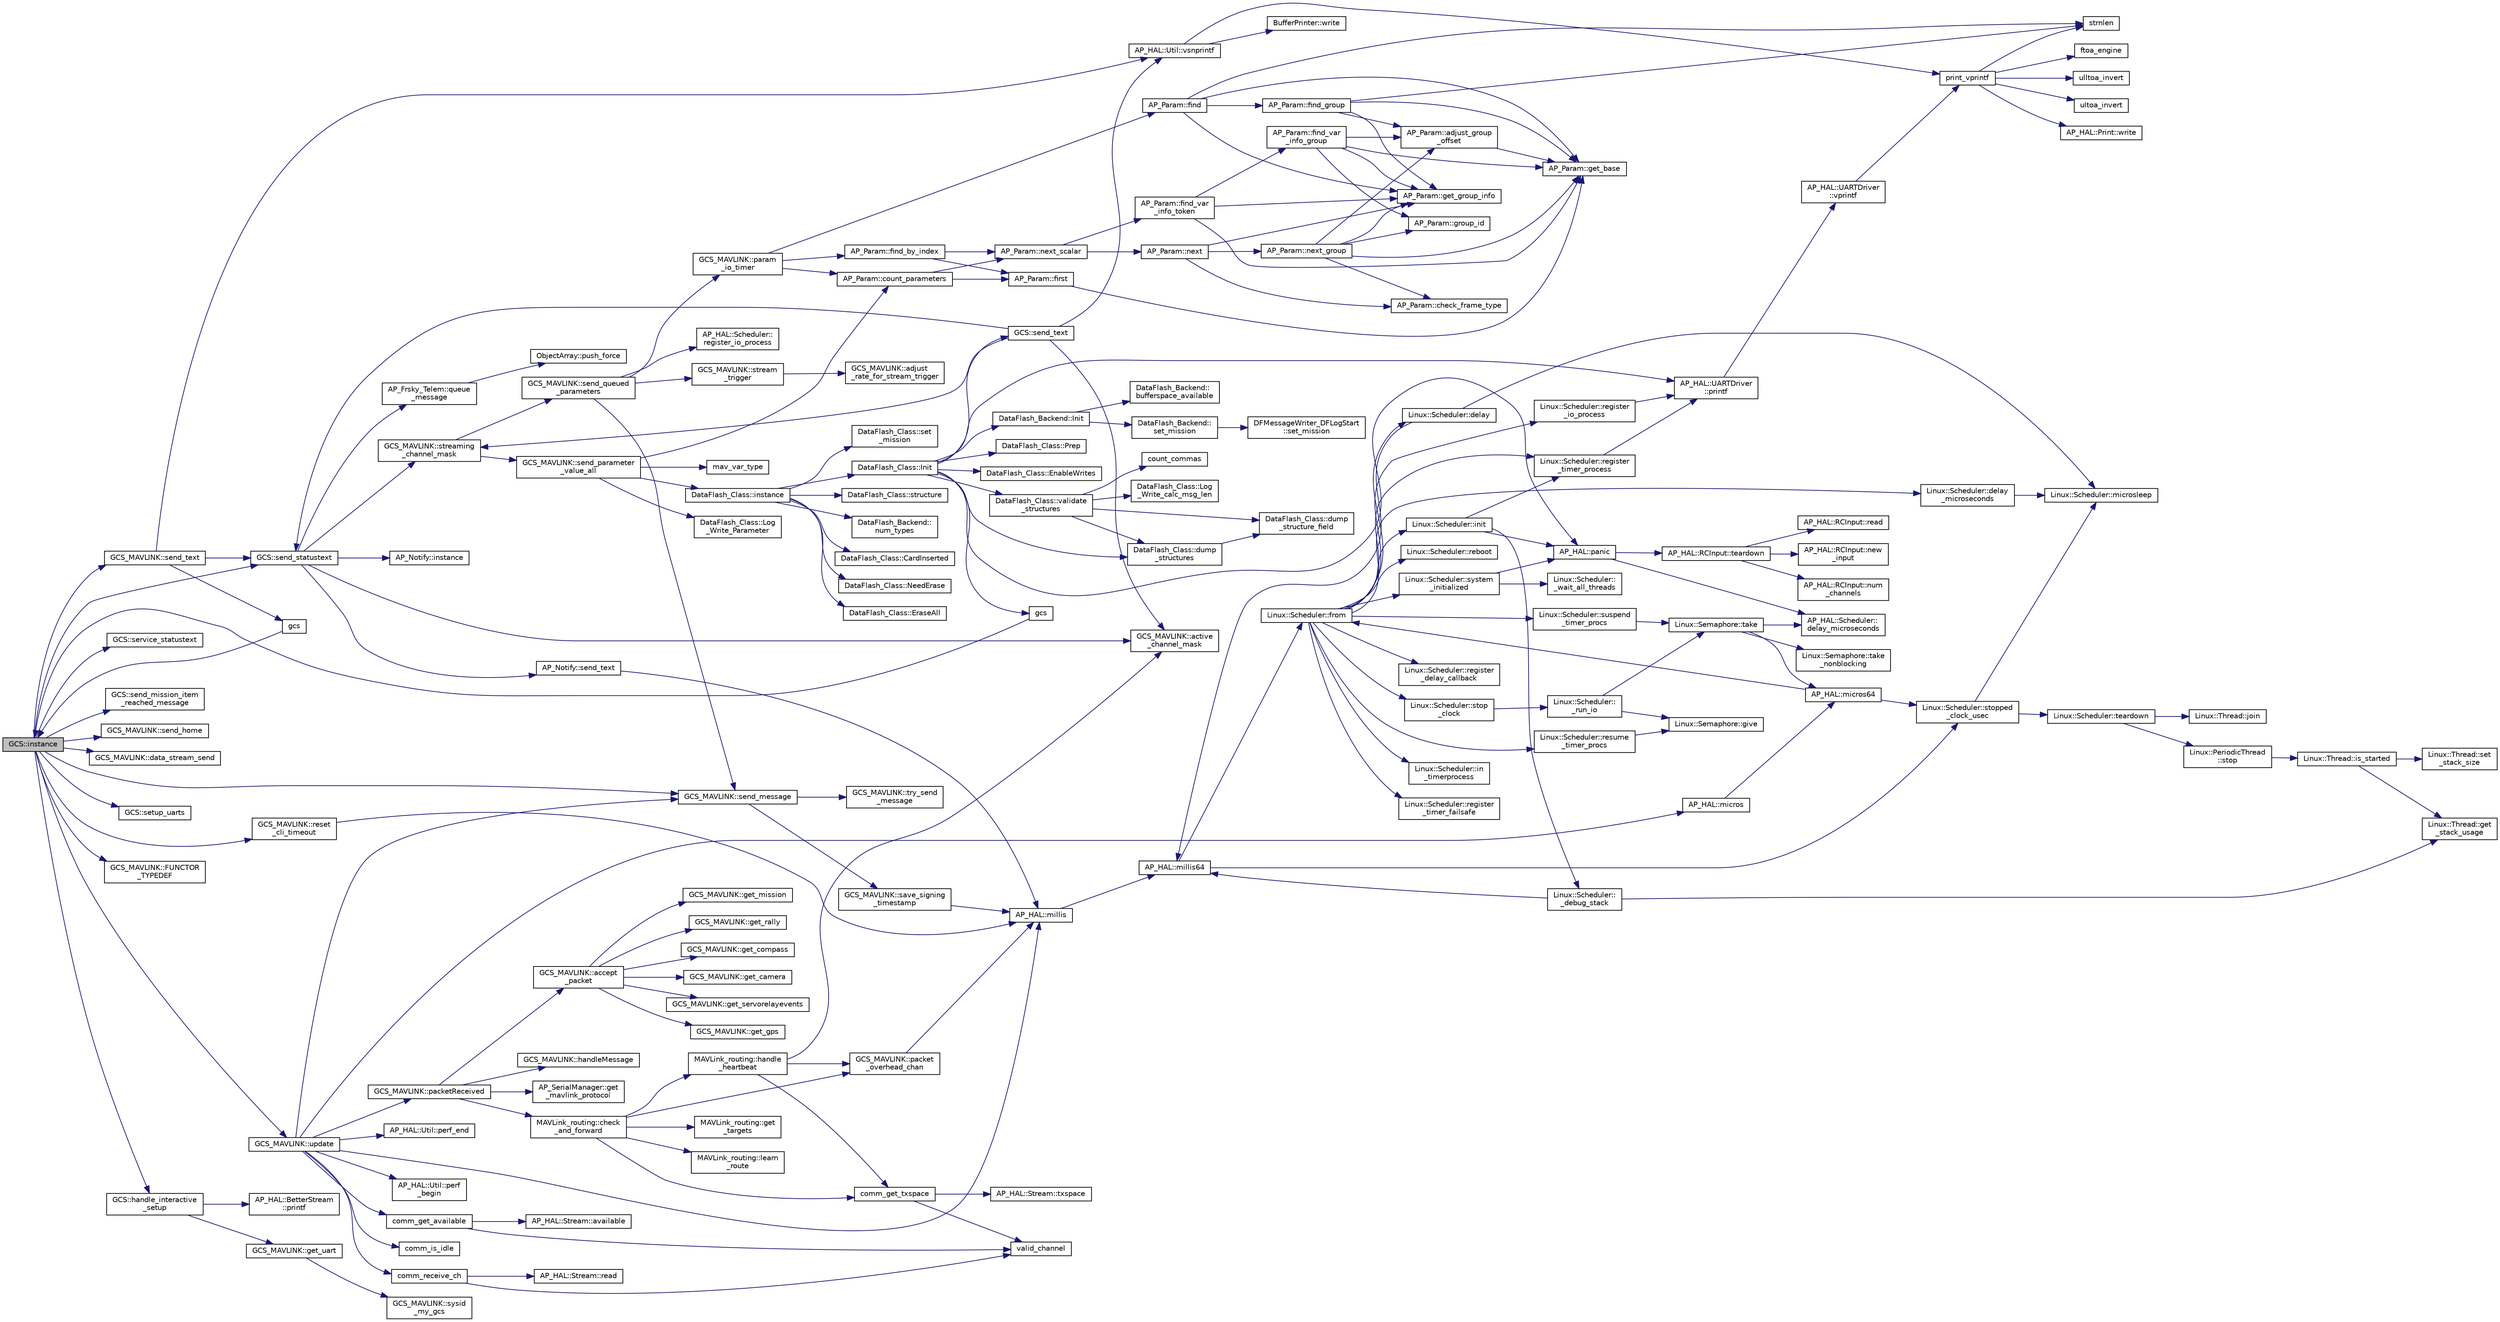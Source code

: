 digraph "GCS::instance"
{
 // INTERACTIVE_SVG=YES
  edge [fontname="Helvetica",fontsize="10",labelfontname="Helvetica",labelfontsize="10"];
  node [fontname="Helvetica",fontsize="10",shape=record];
  rankdir="LR";
  Node1 [label="GCS::instance",height=0.2,width=0.4,color="black", fillcolor="grey75", style="filled", fontcolor="black"];
  Node1 -> Node2 [color="midnightblue",fontsize="10",style="solid",fontname="Helvetica"];
  Node2 [label="GCS_MAVLINK::send_text",height=0.2,width=0.4,color="black", fillcolor="white", style="filled",URL="$structGCS__MAVLINK.html#a4a140f70e82bd456931afdfe045d610b"];
  Node2 -> Node3 [color="midnightblue",fontsize="10",style="solid",fontname="Helvetica"];
  Node3 [label="AP_HAL::Util::vsnprintf",height=0.2,width=0.4,color="black", fillcolor="white", style="filled",URL="$classAP__HAL_1_1Util.html#ac57ef0a9815cd597ad5cab5d6c31c6c8"];
  Node3 -> Node4 [color="midnightblue",fontsize="10",style="solid",fontname="Helvetica"];
  Node4 [label="print_vprintf",height=0.2,width=0.4,color="black", fillcolor="white", style="filled",URL="$print__vprintf_8cpp.html#a1534eaeab54696df96975b56d9f49212"];
  Node4 -> Node5 [color="midnightblue",fontsize="10",style="solid",fontname="Helvetica"];
  Node5 [label="AP_HAL::Print::write",height=0.2,width=0.4,color="black", fillcolor="white", style="filled",URL="$classAP__HAL_1_1Print.html#acc65391952a43334f8f5c9bef341f501"];
  Node4 -> Node6 [color="midnightblue",fontsize="10",style="solid",fontname="Helvetica"];
  Node6 [label="ftoa_engine",height=0.2,width=0.4,color="black", fillcolor="white", style="filled",URL="$ftoa__engine_8cpp.html#a1c28234da8f20b43c85890d4bb452947"];
  Node4 -> Node7 [color="midnightblue",fontsize="10",style="solid",fontname="Helvetica"];
  Node7 [label="strnlen",height=0.2,width=0.4,color="black", fillcolor="white", style="filled",URL="$replace_8cpp.html#a880bcc7b85a09e6254691bebd5344b51"];
  Node4 -> Node8 [color="midnightblue",fontsize="10",style="solid",fontname="Helvetica"];
  Node8 [label="ulltoa_invert",height=0.2,width=0.4,color="black", fillcolor="white", style="filled",URL="$utoa__invert_8cpp.html#a34926f552460b47c414ec4d83b32815c"];
  Node4 -> Node9 [color="midnightblue",fontsize="10",style="solid",fontname="Helvetica"];
  Node9 [label="ultoa_invert",height=0.2,width=0.4,color="black", fillcolor="white", style="filled",URL="$utoa__invert_8cpp.html#a5d99bba8e697c1e11da489d88fca8559"];
  Node3 -> Node10 [color="midnightblue",fontsize="10",style="solid",fontname="Helvetica"];
  Node10 [label="BufferPrinter::write",height=0.2,width=0.4,color="black", fillcolor="white", style="filled",URL="$classBufferPrinter.html#a0b98d7f59a6591097d2011d68359b8a0"];
  Node2 -> Node11 [color="midnightblue",fontsize="10",style="solid",fontname="Helvetica"];
  Node11 [label="gcs",height=0.2,width=0.4,color="black", fillcolor="white", style="filled",URL="$GCS__Common_8cpp.html#a1d3cc361b864ddf64a44c12ab3bd044e"];
  Node11 -> Node1 [color="midnightblue",fontsize="10",style="solid",fontname="Helvetica"];
  Node2 -> Node12 [color="midnightblue",fontsize="10",style="solid",fontname="Helvetica"];
  Node12 [label="GCS::send_statustext",height=0.2,width=0.4,color="black", fillcolor="white", style="filled",URL="$classGCS.html#a313e604179053ea42415b1c9289f13cd"];
  Node12 -> Node13 [color="midnightblue",fontsize="10",style="solid",fontname="Helvetica"];
  Node13 [label="AP_Frsky_Telem::queue\l_message",height=0.2,width=0.4,color="black", fillcolor="white", style="filled",URL="$classAP__Frsky__Telem.html#aef21b9f33af863589feda48a23877380"];
  Node13 -> Node14 [color="midnightblue",fontsize="10",style="solid",fontname="Helvetica"];
  Node14 [label="ObjectArray::push_force",height=0.2,width=0.4,color="black", fillcolor="white", style="filled",URL="$classObjectArray.html#aec1630ad862991767b30ae80a71a26ea"];
  Node12 -> Node15 [color="midnightblue",fontsize="10",style="solid",fontname="Helvetica"];
  Node15 [label="GCS_MAVLINK::active\l_channel_mask",height=0.2,width=0.4,color="black", fillcolor="white", style="filled",URL="$structGCS__MAVLINK.html#acad5b4ab40c7b7486392f07193ce4190"];
  Node12 -> Node16 [color="midnightblue",fontsize="10",style="solid",fontname="Helvetica"];
  Node16 [label="GCS_MAVLINK::streaming\l_channel_mask",height=0.2,width=0.4,color="black", fillcolor="white", style="filled",URL="$structGCS__MAVLINK.html#af948c4a65f98679941885e2c7cc12ac5"];
  Node16 -> Node17 [color="midnightblue",fontsize="10",style="solid",fontname="Helvetica"];
  Node17 [label="GCS_MAVLINK::send_parameter\l_value_all",height=0.2,width=0.4,color="black", fillcolor="white", style="filled",URL="$structGCS__MAVLINK.html#a1b0f7429c8fb152e17cd5fc0ff0d9267"];
  Node17 -> Node18 [color="midnightblue",fontsize="10",style="solid",fontname="Helvetica"];
  Node18 [label="mav_var_type",height=0.2,width=0.4,color="black", fillcolor="white", style="filled",URL="$GCS__MAVLink_8cpp.html#a4952a82a239f8f856c59724eb66847a2"];
  Node17 -> Node19 [color="midnightblue",fontsize="10",style="solid",fontname="Helvetica"];
  Node19 [label="AP_Param::count_parameters",height=0.2,width=0.4,color="black", fillcolor="white", style="filled",URL="$classAP__Param.html#a0819a26c7b80edb7a245036d1303cc75"];
  Node19 -> Node20 [color="midnightblue",fontsize="10",style="solid",fontname="Helvetica"];
  Node20 [label="AP_Param::first",height=0.2,width=0.4,color="black", fillcolor="white", style="filled",URL="$classAP__Param.html#adc0c44f152f0e3cbb12703b2a58d8f6b"];
  Node20 -> Node21 [color="midnightblue",fontsize="10",style="solid",fontname="Helvetica"];
  Node21 [label="AP_Param::get_base",height=0.2,width=0.4,color="black", fillcolor="white", style="filled",URL="$classAP__Param.html#a1dcc7820ea51e29cfb762387a9212818"];
  Node19 -> Node22 [color="midnightblue",fontsize="10",style="solid",fontname="Helvetica"];
  Node22 [label="AP_Param::next_scalar",height=0.2,width=0.4,color="black", fillcolor="white", style="filled",URL="$classAP__Param.html#a8cf8477edefdb6a0b2173d8229894173"];
  Node22 -> Node23 [color="midnightblue",fontsize="10",style="solid",fontname="Helvetica"];
  Node23 [label="AP_Param::next",height=0.2,width=0.4,color="black", fillcolor="white", style="filled",URL="$classAP__Param.html#ae329f47d0829a6ca578562fbec2d7383"];
  Node23 -> Node24 [color="midnightblue",fontsize="10",style="solid",fontname="Helvetica"];
  Node24 [label="AP_Param::check_frame_type",height=0.2,width=0.4,color="black", fillcolor="white", style="filled",URL="$classAP__Param.html#af535cde8cb54b9c361e199b2161980e7"];
  Node23 -> Node25 [color="midnightblue",fontsize="10",style="solid",fontname="Helvetica"];
  Node25 [label="AP_Param::get_group_info",height=0.2,width=0.4,color="black", fillcolor="white", style="filled",URL="$classAP__Param.html#a69baa95e011c7a8c4a29625c558c5501",tooltip="get group_info pointer based on flags "];
  Node23 -> Node26 [color="midnightblue",fontsize="10",style="solid",fontname="Helvetica"];
  Node26 [label="AP_Param::next_group",height=0.2,width=0.4,color="black", fillcolor="white", style="filled",URL="$classAP__Param.html#a17601b9ec7791da2904e07683e059e11"];
  Node26 -> Node24 [color="midnightblue",fontsize="10",style="solid",fontname="Helvetica"];
  Node26 -> Node25 [color="midnightblue",fontsize="10",style="solid",fontname="Helvetica"];
  Node26 -> Node27 [color="midnightblue",fontsize="10",style="solid",fontname="Helvetica"];
  Node27 [label="AP_Param::adjust_group\l_offset",height=0.2,width=0.4,color="black", fillcolor="white", style="filled",URL="$classAP__Param.html#aa8b43d95bca6adbf5497e8102cf73857"];
  Node27 -> Node21 [color="midnightblue",fontsize="10",style="solid",fontname="Helvetica"];
  Node26 -> Node28 [color="midnightblue",fontsize="10",style="solid",fontname="Helvetica"];
  Node28 [label="AP_Param::group_id",height=0.2,width=0.4,color="black", fillcolor="white", style="filled",URL="$classAP__Param.html#a90f6be43b427d44475380211164f8292"];
  Node26 -> Node21 [color="midnightblue",fontsize="10",style="solid",fontname="Helvetica"];
  Node22 -> Node29 [color="midnightblue",fontsize="10",style="solid",fontname="Helvetica"];
  Node29 [label="AP_Param::find_var\l_info_token",height=0.2,width=0.4,color="black", fillcolor="white", style="filled",URL="$classAP__Param.html#aa2638d3b9db28506452fc121c7faa7ff"];
  Node29 -> Node21 [color="midnightblue",fontsize="10",style="solid",fontname="Helvetica"];
  Node29 -> Node25 [color="midnightblue",fontsize="10",style="solid",fontname="Helvetica"];
  Node29 -> Node30 [color="midnightblue",fontsize="10",style="solid",fontname="Helvetica"];
  Node30 [label="AP_Param::find_var\l_info_group",height=0.2,width=0.4,color="black", fillcolor="white", style="filled",URL="$classAP__Param.html#a0a5b0b035c7d17569e4a814f20f00985"];
  Node30 -> Node21 [color="midnightblue",fontsize="10",style="solid",fontname="Helvetica"];
  Node30 -> Node25 [color="midnightblue",fontsize="10",style="solid",fontname="Helvetica"];
  Node30 -> Node27 [color="midnightblue",fontsize="10",style="solid",fontname="Helvetica"];
  Node30 -> Node28 [color="midnightblue",fontsize="10",style="solid",fontname="Helvetica"];
  Node17 -> Node31 [color="midnightblue",fontsize="10",style="solid",fontname="Helvetica"];
  Node31 [label="DataFlash_Class::instance",height=0.2,width=0.4,color="black", fillcolor="white", style="filled",URL="$classDataFlash__Class.html#af898b7f68e05b5d2a6eaf53d2c178983"];
  Node31 -> Node32 [color="midnightblue",fontsize="10",style="solid",fontname="Helvetica"];
  Node32 [label="DataFlash_Class::set\l_mission",height=0.2,width=0.4,color="black", fillcolor="white", style="filled",URL="$classDataFlash__Class.html#a95bf3cac993c1ee326acc6447e99d875"];
  Node31 -> Node33 [color="midnightblue",fontsize="10",style="solid",fontname="Helvetica"];
  Node33 [label="DataFlash_Class::Init",height=0.2,width=0.4,color="black", fillcolor="white", style="filled",URL="$classDataFlash__Class.html#aabebe7ff9db07e2890274fceaa81b063"];
  Node33 -> Node34 [color="midnightblue",fontsize="10",style="solid",fontname="Helvetica"];
  Node34 [label="gcs",height=0.2,width=0.4,color="black", fillcolor="white", style="filled",URL="$GCS_8h.html#a1d3cc361b864ddf64a44c12ab3bd044e"];
  Node34 -> Node1 [color="midnightblue",fontsize="10",style="solid",fontname="Helvetica"];
  Node33 -> Node35 [color="midnightblue",fontsize="10",style="solid",fontname="Helvetica"];
  Node35 [label="GCS::send_text",height=0.2,width=0.4,color="black", fillcolor="white", style="filled",URL="$classGCS.html#a9866f3484283db744409e40719cef765"];
  Node35 -> Node3 [color="midnightblue",fontsize="10",style="solid",fontname="Helvetica"];
  Node35 -> Node12 [color="midnightblue",fontsize="10",style="solid",fontname="Helvetica"];
  Node35 -> Node15 [color="midnightblue",fontsize="10",style="solid",fontname="Helvetica"];
  Node35 -> Node16 [color="midnightblue",fontsize="10",style="solid",fontname="Helvetica"];
  Node33 -> Node36 [color="midnightblue",fontsize="10",style="solid",fontname="Helvetica"];
  Node36 [label="DataFlash_Class::validate\l_structures",height=0.2,width=0.4,color="black", fillcolor="white", style="filled",URL="$classDataFlash__Class.html#a7193ed9ff821c5c537bc8d68c8b53cbc"];
  Node36 -> Node37 [color="midnightblue",fontsize="10",style="solid",fontname="Helvetica"];
  Node37 [label="count_commas",height=0.2,width=0.4,color="black", fillcolor="white", style="filled",URL="$DataFlash_8cpp.html#a6c29cfdd6f10b5426f57e67da4d1263a",tooltip="return the number of commas present in string "];
  Node36 -> Node38 [color="midnightblue",fontsize="10",style="solid",fontname="Helvetica"];
  Node38 [label="DataFlash_Class::Log\l_Write_calc_msg_len",height=0.2,width=0.4,color="black", fillcolor="white", style="filled",URL="$classDataFlash__Class.html#a474e87959e63149998c6e28e4f723f1b"];
  Node36 -> Node39 [color="midnightblue",fontsize="10",style="solid",fontname="Helvetica"];
  Node39 [label="DataFlash_Class::dump\l_structure_field",height=0.2,width=0.4,color="black", fillcolor="white", style="filled",URL="$classDataFlash__Class.html#a90ed3e76e30196abd83824a4cddb465f",tooltip="pretty-print field information from a log structure "];
  Node36 -> Node40 [color="midnightblue",fontsize="10",style="solid",fontname="Helvetica"];
  Node40 [label="DataFlash_Class::dump\l_structures",height=0.2,width=0.4,color="black", fillcolor="white", style="filled",URL="$classDataFlash__Class.html#a4e8559ffac5b33cfd3e4a39b78d2ff50"];
  Node40 -> Node39 [color="midnightblue",fontsize="10",style="solid",fontname="Helvetica"];
  Node33 -> Node40 [color="midnightblue",fontsize="10",style="solid",fontname="Helvetica"];
  Node33 -> Node41 [color="midnightblue",fontsize="10",style="solid",fontname="Helvetica"];
  Node41 [label="AP_HAL::panic",height=0.2,width=0.4,color="black", fillcolor="white", style="filled",URL="$namespaceAP__HAL.html#a71832f03d849a0c088f04fc98d3c8143"];
  Node41 -> Node42 [color="midnightblue",fontsize="10",style="solid",fontname="Helvetica"];
  Node42 [label="AP_HAL::RCInput::teardown",height=0.2,width=0.4,color="black", fillcolor="white", style="filled",URL="$classAP__HAL_1_1RCInput.html#a2bea13d38f2b9ae8bf5193a3a69f0a31"];
  Node42 -> Node43 [color="midnightblue",fontsize="10",style="solid",fontname="Helvetica"];
  Node43 [label="AP_HAL::RCInput::new\l_input",height=0.2,width=0.4,color="black", fillcolor="white", style="filled",URL="$classAP__HAL_1_1RCInput.html#aee1fade33080edef83dd7db0fad0f7da"];
  Node42 -> Node44 [color="midnightblue",fontsize="10",style="solid",fontname="Helvetica"];
  Node44 [label="AP_HAL::RCInput::num\l_channels",height=0.2,width=0.4,color="black", fillcolor="white", style="filled",URL="$classAP__HAL_1_1RCInput.html#ae55f959c6115c1f41783af3a2b6c4fcd"];
  Node42 -> Node45 [color="midnightblue",fontsize="10",style="solid",fontname="Helvetica"];
  Node45 [label="AP_HAL::RCInput::read",height=0.2,width=0.4,color="black", fillcolor="white", style="filled",URL="$classAP__HAL_1_1RCInput.html#a078fd7e6d2e6a899009ec674a8e03498"];
  Node41 -> Node46 [color="midnightblue",fontsize="10",style="solid",fontname="Helvetica"];
  Node46 [label="AP_HAL::Scheduler::\ldelay_microseconds",height=0.2,width=0.4,color="black", fillcolor="white", style="filled",URL="$classAP__HAL_1_1Scheduler.html#a78c4f1b1f192ac1c99544b6cc8f099b0"];
  Node33 -> Node47 [color="midnightblue",fontsize="10",style="solid",fontname="Helvetica"];
  Node47 [label="AP_HAL::UARTDriver\l::printf",height=0.2,width=0.4,color="black", fillcolor="white", style="filled",URL="$classAP__HAL_1_1UARTDriver.html#a6ceedc792594e59fc7d80b39a435f027"];
  Node47 -> Node48 [color="midnightblue",fontsize="10",style="solid",fontname="Helvetica"];
  Node48 [label="AP_HAL::UARTDriver\l::vprintf",height=0.2,width=0.4,color="black", fillcolor="white", style="filled",URL="$classAP__HAL_1_1UARTDriver.html#aa8abfb6d6641299472c29ac1edde559f"];
  Node48 -> Node4 [color="midnightblue",fontsize="10",style="solid",fontname="Helvetica"];
  Node33 -> Node49 [color="midnightblue",fontsize="10",style="solid",fontname="Helvetica"];
  Node49 [label="DataFlash_Backend::Init",height=0.2,width=0.4,color="black", fillcolor="white", style="filled",URL="$classDataFlash__Backend.html#aff10c329f79c1bdaedbc6fdf4028c2a5"];
  Node49 -> Node50 [color="midnightblue",fontsize="10",style="solid",fontname="Helvetica"];
  Node50 [label="DataFlash_Backend::\lset_mission",height=0.2,width=0.4,color="black", fillcolor="white", style="filled",URL="$classDataFlash__Backend.html#a0d81b33bb8560bac27b7395e58045a76"];
  Node50 -> Node51 [color="midnightblue",fontsize="10",style="solid",fontname="Helvetica"];
  Node51 [label="DFMessageWriter_DFLogStart\l::set_mission",height=0.2,width=0.4,color="black", fillcolor="white", style="filled",URL="$classDFMessageWriter__DFLogStart.html#a8584b1fa0775b7ff593a1760f5461074"];
  Node49 -> Node52 [color="midnightblue",fontsize="10",style="solid",fontname="Helvetica"];
  Node52 [label="DataFlash_Backend::\lbufferspace_available",height=0.2,width=0.4,color="black", fillcolor="white", style="filled",URL="$classDataFlash__Backend.html#a225465cb83db429757bbbf224796ed8f"];
  Node33 -> Node53 [color="midnightblue",fontsize="10",style="solid",fontname="Helvetica"];
  Node53 [label="DataFlash_Class::Prep",height=0.2,width=0.4,color="black", fillcolor="white", style="filled",URL="$classDataFlash__Class.html#a65077b33c55004bee38cd4a6ca6ae489"];
  Node33 -> Node54 [color="midnightblue",fontsize="10",style="solid",fontname="Helvetica"];
  Node54 [label="DataFlash_Class::EnableWrites",height=0.2,width=0.4,color="black", fillcolor="white", style="filled",URL="$classDataFlash__Class.html#ae85a3c49d2883b975376baaab5ab958f"];
  Node31 -> Node55 [color="midnightblue",fontsize="10",style="solid",fontname="Helvetica"];
  Node55 [label="DataFlash_Class::structure",height=0.2,width=0.4,color="black", fillcolor="white", style="filled",URL="$classDataFlash__Class.html#a7ac0e748bbc5c6e72645bb6245257600"];
  Node31 -> Node56 [color="midnightblue",fontsize="10",style="solid",fontname="Helvetica"];
  Node56 [label="DataFlash_Backend::\lnum_types",height=0.2,width=0.4,color="black", fillcolor="white", style="filled",URL="$classDataFlash__Backend.html#a33e7a1703d68bd91ac6782bb10b209f8"];
  Node31 -> Node57 [color="midnightblue",fontsize="10",style="solid",fontname="Helvetica"];
  Node57 [label="DataFlash_Class::CardInserted",height=0.2,width=0.4,color="black", fillcolor="white", style="filled",URL="$classDataFlash__Class.html#a1d18bc15f196f1deb794f9ebd4878da8"];
  Node31 -> Node58 [color="midnightblue",fontsize="10",style="solid",fontname="Helvetica"];
  Node58 [label="DataFlash_Class::NeedErase",height=0.2,width=0.4,color="black", fillcolor="white", style="filled",URL="$classDataFlash__Class.html#a803c6dd673a2eaac58eea2012e57ea17"];
  Node31 -> Node59 [color="midnightblue",fontsize="10",style="solid",fontname="Helvetica"];
  Node59 [label="DataFlash_Class::EraseAll",height=0.2,width=0.4,color="black", fillcolor="white", style="filled",URL="$classDataFlash__Class.html#a53a4a975a3813e9f58ddaaa3b5865a4a"];
  Node17 -> Node60 [color="midnightblue",fontsize="10",style="solid",fontname="Helvetica"];
  Node60 [label="DataFlash_Class::Log\l_Write_Parameter",height=0.2,width=0.4,color="black", fillcolor="white", style="filled",URL="$classDataFlash__Class.html#a488ee9ba241f827fcb979dbccfdab76d"];
  Node16 -> Node61 [color="midnightblue",fontsize="10",style="solid",fontname="Helvetica"];
  Node61 [label="GCS_MAVLINK::send_queued\l_parameters",height=0.2,width=0.4,color="black", fillcolor="white", style="filled",URL="$structGCS__MAVLINK.html#a44943b0751244617b9c32c9f0af6a059"];
  Node61 -> Node62 [color="midnightblue",fontsize="10",style="solid",fontname="Helvetica"];
  Node62 [label="AP_HAL::Scheduler::\lregister_io_process",height=0.2,width=0.4,color="black", fillcolor="white", style="filled",URL="$classAP__HAL_1_1Scheduler.html#a51a2227b617f47e9638d7feb6cfdaba4"];
  Node61 -> Node63 [color="midnightblue",fontsize="10",style="solid",fontname="Helvetica"];
  Node63 [label="GCS_MAVLINK::param\l_io_timer",height=0.2,width=0.4,color="black", fillcolor="white", style="filled",URL="$structGCS__MAVLINK.html#aa618589386d5c8d7fd3ff554a3d91600"];
  Node63 -> Node19 [color="midnightblue",fontsize="10",style="solid",fontname="Helvetica"];
  Node63 -> Node64 [color="midnightblue",fontsize="10",style="solid",fontname="Helvetica"];
  Node64 [label="AP_Param::find_by_index",height=0.2,width=0.4,color="black", fillcolor="white", style="filled",URL="$classAP__Param.html#acab771c52831e63c3985007ff9f59330"];
  Node64 -> Node20 [color="midnightblue",fontsize="10",style="solid",fontname="Helvetica"];
  Node64 -> Node22 [color="midnightblue",fontsize="10",style="solid",fontname="Helvetica"];
  Node63 -> Node65 [color="midnightblue",fontsize="10",style="solid",fontname="Helvetica"];
  Node65 [label="AP_Param::find",height=0.2,width=0.4,color="black", fillcolor="white", style="filled",URL="$classAP__Param.html#a3e646a4ec73842265e47d9ccfe0ced9d"];
  Node65 -> Node7 [color="midnightblue",fontsize="10",style="solid",fontname="Helvetica"];
  Node65 -> Node25 [color="midnightblue",fontsize="10",style="solid",fontname="Helvetica"];
  Node65 -> Node66 [color="midnightblue",fontsize="10",style="solid",fontname="Helvetica"];
  Node66 [label="AP_Param::find_group",height=0.2,width=0.4,color="black", fillcolor="white", style="filled",URL="$classAP__Param.html#a6d02e2c94f578782f8f68ef0fec7a43d"];
  Node66 -> Node25 [color="midnightblue",fontsize="10",style="solid",fontname="Helvetica"];
  Node66 -> Node27 [color="midnightblue",fontsize="10",style="solid",fontname="Helvetica"];
  Node66 -> Node21 [color="midnightblue",fontsize="10",style="solid",fontname="Helvetica"];
  Node66 -> Node7 [color="midnightblue",fontsize="10",style="solid",fontname="Helvetica"];
  Node65 -> Node21 [color="midnightblue",fontsize="10",style="solid",fontname="Helvetica"];
  Node61 -> Node67 [color="midnightblue",fontsize="10",style="solid",fontname="Helvetica"];
  Node67 [label="GCS_MAVLINK::stream\l_trigger",height=0.2,width=0.4,color="black", fillcolor="white", style="filled",URL="$structGCS__MAVLINK.html#a651481da1e7defa4b9e88ad4a188421e"];
  Node67 -> Node68 [color="midnightblue",fontsize="10",style="solid",fontname="Helvetica"];
  Node68 [label="GCS_MAVLINK::adjust\l_rate_for_stream_trigger",height=0.2,width=0.4,color="black", fillcolor="white", style="filled",URL="$structGCS__MAVLINK.html#a5ac060854c41f1df8f2435168b89746e"];
  Node61 -> Node69 [color="midnightblue",fontsize="10",style="solid",fontname="Helvetica"];
  Node69 [label="GCS_MAVLINK::send_message",height=0.2,width=0.4,color="black", fillcolor="white", style="filled",URL="$structGCS__MAVLINK.html#a4902306dab46ff02b2296f99eb1f1c9c"];
  Node69 -> Node70 [color="midnightblue",fontsize="10",style="solid",fontname="Helvetica"];
  Node70 [label="GCS_MAVLINK::save_signing\l_timestamp",height=0.2,width=0.4,color="black", fillcolor="white", style="filled",URL="$structGCS__MAVLINK.html#a557b471724d4f126458757e0c4f54e78"];
  Node70 -> Node71 [color="midnightblue",fontsize="10",style="solid",fontname="Helvetica"];
  Node71 [label="AP_HAL::millis",height=0.2,width=0.4,color="black", fillcolor="white", style="filled",URL="$namespaceAP__HAL.html#a77dffbb18891996280308e21316ec186"];
  Node71 -> Node72 [color="midnightblue",fontsize="10",style="solid",fontname="Helvetica"];
  Node72 [label="AP_HAL::millis64",height=0.2,width=0.4,color="black", fillcolor="white", style="filled",URL="$namespaceAP__HAL.html#a59336c5fceaf28a76d1df1581a87a25d"];
  Node72 -> Node73 [color="midnightblue",fontsize="10",style="solid",fontname="Helvetica"];
  Node73 [label="Linux::Scheduler::from",height=0.2,width=0.4,color="black", fillcolor="white", style="filled",URL="$classLinux_1_1Scheduler.html#a53ecaae0fdc72f85bd57c4b0cff93653"];
  Node73 -> Node74 [color="midnightblue",fontsize="10",style="solid",fontname="Helvetica"];
  Node74 [label="Linux::Scheduler::init",height=0.2,width=0.4,color="black", fillcolor="white", style="filled",URL="$classLinux_1_1Scheduler.html#a3d77c332e051c28c83fb07757e7100bd"];
  Node74 -> Node41 [color="midnightblue",fontsize="10",style="solid",fontname="Helvetica"];
  Node74 -> Node75 [color="midnightblue",fontsize="10",style="solid",fontname="Helvetica"];
  Node75 [label="Linux::Scheduler::register\l_timer_process",height=0.2,width=0.4,color="black", fillcolor="white", style="filled",URL="$classLinux_1_1Scheduler.html#a02a34a123dfebaf360f7010745e1e646"];
  Node75 -> Node47 [color="midnightblue",fontsize="10",style="solid",fontname="Helvetica"];
  Node74 -> Node76 [color="midnightblue",fontsize="10",style="solid",fontname="Helvetica"];
  Node76 [label="Linux::Scheduler::\l_debug_stack",height=0.2,width=0.4,color="black", fillcolor="white", style="filled",URL="$classLinux_1_1Scheduler.html#a163eb7b285c95b1b1d036fc61d723910"];
  Node76 -> Node72 [color="midnightblue",fontsize="10",style="solid",fontname="Helvetica"];
  Node76 -> Node77 [color="midnightblue",fontsize="10",style="solid",fontname="Helvetica"];
  Node77 [label="Linux::Thread::get\l_stack_usage",height=0.2,width=0.4,color="black", fillcolor="white", style="filled",URL="$classLinux_1_1Thread.html#a6884970a0811ae21953c57fb98aa6e96"];
  Node73 -> Node78 [color="midnightblue",fontsize="10",style="solid",fontname="Helvetica"];
  Node78 [label="Linux::Scheduler::delay",height=0.2,width=0.4,color="black", fillcolor="white", style="filled",URL="$classLinux_1_1Scheduler.html#a14f3239ecbb9889823b20dc9de655c2f"];
  Node78 -> Node72 [color="midnightblue",fontsize="10",style="solid",fontname="Helvetica"];
  Node78 -> Node79 [color="midnightblue",fontsize="10",style="solid",fontname="Helvetica"];
  Node79 [label="Linux::Scheduler::microsleep",height=0.2,width=0.4,color="black", fillcolor="white", style="filled",URL="$classLinux_1_1Scheduler.html#a647872aff158b510c56862f51f951538"];
  Node73 -> Node80 [color="midnightblue",fontsize="10",style="solid",fontname="Helvetica"];
  Node80 [label="Linux::Scheduler::delay\l_microseconds",height=0.2,width=0.4,color="black", fillcolor="white", style="filled",URL="$classLinux_1_1Scheduler.html#a4cffd5bcba0175bf49c7aa75ff3bf09a"];
  Node80 -> Node79 [color="midnightblue",fontsize="10",style="solid",fontname="Helvetica"];
  Node73 -> Node81 [color="midnightblue",fontsize="10",style="solid",fontname="Helvetica"];
  Node81 [label="Linux::Scheduler::register\l_delay_callback",height=0.2,width=0.4,color="black", fillcolor="white", style="filled",URL="$classLinux_1_1Scheduler.html#a5cb50b637d5fd3e5f9220bc23db0fb3f"];
  Node73 -> Node75 [color="midnightblue",fontsize="10",style="solid",fontname="Helvetica"];
  Node73 -> Node82 [color="midnightblue",fontsize="10",style="solid",fontname="Helvetica"];
  Node82 [label="Linux::Scheduler::register\l_io_process",height=0.2,width=0.4,color="black", fillcolor="white", style="filled",URL="$classLinux_1_1Scheduler.html#aa2be97cb8686d72cc322fb38f69a940c"];
  Node82 -> Node47 [color="midnightblue",fontsize="10",style="solid",fontname="Helvetica"];
  Node73 -> Node83 [color="midnightblue",fontsize="10",style="solid",fontname="Helvetica"];
  Node83 [label="Linux::Scheduler::suspend\l_timer_procs",height=0.2,width=0.4,color="black", fillcolor="white", style="filled",URL="$classLinux_1_1Scheduler.html#abba967d02c28cb0b16a7cebbff9bc6d6"];
  Node83 -> Node84 [color="midnightblue",fontsize="10",style="solid",fontname="Helvetica"];
  Node84 [label="Linux::Semaphore::take",height=0.2,width=0.4,color="black", fillcolor="white", style="filled",URL="$classLinux_1_1Semaphore.html#afc4c8706abb7e68aa4001ea372dc614e"];
  Node84 -> Node85 [color="midnightblue",fontsize="10",style="solid",fontname="Helvetica"];
  Node85 [label="Linux::Semaphore::take\l_nonblocking",height=0.2,width=0.4,color="black", fillcolor="white", style="filled",URL="$classLinux_1_1Semaphore.html#a561b4f40f3a76335f1a686c2aed526f9"];
  Node84 -> Node86 [color="midnightblue",fontsize="10",style="solid",fontname="Helvetica"];
  Node86 [label="AP_HAL::micros64",height=0.2,width=0.4,color="black", fillcolor="white", style="filled",URL="$namespaceAP__HAL.html#a7aa0ce7625c9680e30ff4a99940907a5"];
  Node86 -> Node73 [color="midnightblue",fontsize="10",style="solid",fontname="Helvetica"];
  Node86 -> Node87 [color="midnightblue",fontsize="10",style="solid",fontname="Helvetica"];
  Node87 [label="Linux::Scheduler::stopped\l_clock_usec",height=0.2,width=0.4,color="black", fillcolor="white", style="filled",URL="$classLinux_1_1Scheduler.html#a682b4c34f330f66db5ab4aa5d96e13f9"];
  Node87 -> Node79 [color="midnightblue",fontsize="10",style="solid",fontname="Helvetica"];
  Node87 -> Node88 [color="midnightblue",fontsize="10",style="solid",fontname="Helvetica"];
  Node88 [label="Linux::Scheduler::teardown",height=0.2,width=0.4,color="black", fillcolor="white", style="filled",URL="$classLinux_1_1Scheduler.html#ab373a83d818679432520ea881044b2a7"];
  Node88 -> Node89 [color="midnightblue",fontsize="10",style="solid",fontname="Helvetica"];
  Node89 [label="Linux::PeriodicThread\l::stop",height=0.2,width=0.4,color="black", fillcolor="white", style="filled",URL="$classLinux_1_1PeriodicThread.html#a136aaf6e713f63b246fc4a2905e6e9a1"];
  Node89 -> Node90 [color="midnightblue",fontsize="10",style="solid",fontname="Helvetica"];
  Node90 [label="Linux::Thread::is_started",height=0.2,width=0.4,color="black", fillcolor="white", style="filled",URL="$classLinux_1_1Thread.html#a240d7b48a9a8eb43638f67295a1819e5"];
  Node90 -> Node77 [color="midnightblue",fontsize="10",style="solid",fontname="Helvetica"];
  Node90 -> Node91 [color="midnightblue",fontsize="10",style="solid",fontname="Helvetica"];
  Node91 [label="Linux::Thread::set\l_stack_size",height=0.2,width=0.4,color="black", fillcolor="white", style="filled",URL="$classLinux_1_1Thread.html#a8d3282b714faaf68eae534e9276419f0"];
  Node88 -> Node92 [color="midnightblue",fontsize="10",style="solid",fontname="Helvetica"];
  Node92 [label="Linux::Thread::join",height=0.2,width=0.4,color="black", fillcolor="white", style="filled",URL="$classLinux_1_1Thread.html#a32b7d184279634922e2f3b23b584fbcd"];
  Node84 -> Node46 [color="midnightblue",fontsize="10",style="solid",fontname="Helvetica"];
  Node73 -> Node93 [color="midnightblue",fontsize="10",style="solid",fontname="Helvetica"];
  Node93 [label="Linux::Scheduler::resume\l_timer_procs",height=0.2,width=0.4,color="black", fillcolor="white", style="filled",URL="$classLinux_1_1Scheduler.html#aee4e701b92cb4721c4de1bfcdcded70c"];
  Node93 -> Node94 [color="midnightblue",fontsize="10",style="solid",fontname="Helvetica"];
  Node94 [label="Linux::Semaphore::give",height=0.2,width=0.4,color="black", fillcolor="white", style="filled",URL="$classLinux_1_1Semaphore.html#a216f91636f64b57b59d43ef64af91624"];
  Node73 -> Node95 [color="midnightblue",fontsize="10",style="solid",fontname="Helvetica"];
  Node95 [label="Linux::Scheduler::in\l_timerprocess",height=0.2,width=0.4,color="black", fillcolor="white", style="filled",URL="$classLinux_1_1Scheduler.html#af23753e7c6bfa97553db215a64235455"];
  Node73 -> Node96 [color="midnightblue",fontsize="10",style="solid",fontname="Helvetica"];
  Node96 [label="Linux::Scheduler::register\l_timer_failsafe",height=0.2,width=0.4,color="black", fillcolor="white", style="filled",URL="$classLinux_1_1Scheduler.html#ac193459e3575c7a0588fdc72250c2044"];
  Node73 -> Node97 [color="midnightblue",fontsize="10",style="solid",fontname="Helvetica"];
  Node97 [label="Linux::Scheduler::system\l_initialized",height=0.2,width=0.4,color="black", fillcolor="white", style="filled",URL="$classLinux_1_1Scheduler.html#ad6070a7ee637adf5101b1e6b6efbf8f6"];
  Node97 -> Node41 [color="midnightblue",fontsize="10",style="solid",fontname="Helvetica"];
  Node97 -> Node98 [color="midnightblue",fontsize="10",style="solid",fontname="Helvetica"];
  Node98 [label="Linux::Scheduler::\l_wait_all_threads",height=0.2,width=0.4,color="black", fillcolor="white", style="filled",URL="$classLinux_1_1Scheduler.html#ac52c8da3f1f4fd79c50bd64379daf399"];
  Node73 -> Node99 [color="midnightblue",fontsize="10",style="solid",fontname="Helvetica"];
  Node99 [label="Linux::Scheduler::reboot",height=0.2,width=0.4,color="black", fillcolor="white", style="filled",URL="$classLinux_1_1Scheduler.html#ae72cfa66c849ffd882ef518c35c71e69"];
  Node73 -> Node100 [color="midnightblue",fontsize="10",style="solid",fontname="Helvetica"];
  Node100 [label="Linux::Scheduler::stop\l_clock",height=0.2,width=0.4,color="black", fillcolor="white", style="filled",URL="$classLinux_1_1Scheduler.html#a392aebafcdfe9a812e4db4b7a9dcce9c"];
  Node100 -> Node101 [color="midnightblue",fontsize="10",style="solid",fontname="Helvetica"];
  Node101 [label="Linux::Scheduler::\l_run_io",height=0.2,width=0.4,color="black", fillcolor="white", style="filled",URL="$classLinux_1_1Scheduler.html#a70b024d7d0886bf47b46cc3ee310d638"];
  Node101 -> Node84 [color="midnightblue",fontsize="10",style="solid",fontname="Helvetica"];
  Node101 -> Node94 [color="midnightblue",fontsize="10",style="solid",fontname="Helvetica"];
  Node72 -> Node87 [color="midnightblue",fontsize="10",style="solid",fontname="Helvetica"];
  Node69 -> Node102 [color="midnightblue",fontsize="10",style="solid",fontname="Helvetica"];
  Node102 [label="GCS_MAVLINK::try_send\l_message",height=0.2,width=0.4,color="black", fillcolor="white", style="filled",URL="$structGCS__MAVLINK.html#a0870d4c6246a091f33aec4d5293b38b0"];
  Node12 -> Node103 [color="midnightblue",fontsize="10",style="solid",fontname="Helvetica"];
  Node103 [label="AP_Notify::instance",height=0.2,width=0.4,color="black", fillcolor="white", style="filled",URL="$classAP__Notify.html#ac913e4fc6f8fa6a1e0a9b92b93fe7ab1"];
  Node12 -> Node104 [color="midnightblue",fontsize="10",style="solid",fontname="Helvetica"];
  Node104 [label="AP_Notify::send_text",height=0.2,width=0.4,color="black", fillcolor="white", style="filled",URL="$classAP__Notify.html#a0f38b9b4be211e200675dd048c81f500"];
  Node104 -> Node71 [color="midnightblue",fontsize="10",style="solid",fontname="Helvetica"];
  Node1 -> Node12 [color="midnightblue",fontsize="10",style="solid",fontname="Helvetica"];
  Node1 -> Node105 [color="midnightblue",fontsize="10",style="solid",fontname="Helvetica"];
  Node105 [label="GCS::service_statustext",height=0.2,width=0.4,color="black", fillcolor="white", style="filled",URL="$classGCS.html#a824e538eff6cbf7c9074840600fbf6ff"];
  Node1 -> Node106 [color="midnightblue",fontsize="10",style="solid",fontname="Helvetica"];
  Node106 [label="GCS_MAVLINK::reset\l_cli_timeout",height=0.2,width=0.4,color="black", fillcolor="white", style="filled",URL="$structGCS__MAVLINK.html#af5e92e687223f8a102363b90f325e612"];
  Node106 -> Node71 [color="midnightblue",fontsize="10",style="solid",fontname="Helvetica"];
  Node1 -> Node69 [color="midnightblue",fontsize="10",style="solid",fontname="Helvetica"];
  Node1 -> Node107 [color="midnightblue",fontsize="10",style="solid",fontname="Helvetica"];
  Node107 [label="GCS::send_mission_item\l_reached_message",height=0.2,width=0.4,color="black", fillcolor="white", style="filled",URL="$classGCS.html#ade82ad44b8dcea3f95ab08f4f8b59924"];
  Node1 -> Node108 [color="midnightblue",fontsize="10",style="solid",fontname="Helvetica"];
  Node108 [label="GCS_MAVLINK::send_home",height=0.2,width=0.4,color="black", fillcolor="white", style="filled",URL="$structGCS__MAVLINK.html#af4ede1a2a780e0e80dcfffab99593ab9"];
  Node1 -> Node109 [color="midnightblue",fontsize="10",style="solid",fontname="Helvetica"];
  Node109 [label="GCS_MAVLINK::data_stream_send",height=0.2,width=0.4,color="black", fillcolor="white", style="filled",URL="$structGCS__MAVLINK.html#a3b3d0c4e02d521c0fe0b2b923a57e58c"];
  Node1 -> Node110 [color="midnightblue",fontsize="10",style="solid",fontname="Helvetica"];
  Node110 [label="GCS_MAVLINK::update",height=0.2,width=0.4,color="black", fillcolor="white", style="filled",URL="$structGCS__MAVLINK.html#aafd0957768c4f81022b1f173c561b42d"];
  Node110 -> Node111 [color="midnightblue",fontsize="10",style="solid",fontname="Helvetica"];
  Node111 [label="AP_HAL::micros",height=0.2,width=0.4,color="black", fillcolor="white", style="filled",URL="$namespaceAP__HAL.html#a8293355e35887733b1fd151aef08a787"];
  Node111 -> Node86 [color="midnightblue",fontsize="10",style="solid",fontname="Helvetica"];
  Node110 -> Node112 [color="midnightblue",fontsize="10",style="solid",fontname="Helvetica"];
  Node112 [label="AP_HAL::Util::perf\l_begin",height=0.2,width=0.4,color="black", fillcolor="white", style="filled",URL="$classAP__HAL_1_1Util.html#a8ee016bee7e471240be5a2c648015a1d"];
  Node110 -> Node113 [color="midnightblue",fontsize="10",style="solid",fontname="Helvetica"];
  Node113 [label="comm_get_available",height=0.2,width=0.4,color="black", fillcolor="white", style="filled",URL="$GCS__MAVLink_8cpp.html#a2817de906dc695cf406a4a43be1bc724"];
  Node113 -> Node114 [color="midnightblue",fontsize="10",style="solid",fontname="Helvetica"];
  Node114 [label="valid_channel",height=0.2,width=0.4,color="black", fillcolor="white", style="filled",URL="$GCS__MAVLink_8h.html#a17ee8d1ce05b7d160ccc6a78b92b774f"];
  Node113 -> Node115 [color="midnightblue",fontsize="10",style="solid",fontname="Helvetica"];
  Node115 [label="AP_HAL::Stream::available",height=0.2,width=0.4,color="black", fillcolor="white", style="filled",URL="$classAP__HAL_1_1Stream.html#ae6aa935b5bbd553a2654bfec4e14961e"];
  Node110 -> Node116 [color="midnightblue",fontsize="10",style="solid",fontname="Helvetica"];
  Node116 [label="comm_receive_ch",height=0.2,width=0.4,color="black", fillcolor="white", style="filled",URL="$GCS__MAVLink_8cpp.html#a34488d8c3ec2e467fd083707754001d3"];
  Node116 -> Node114 [color="midnightblue",fontsize="10",style="solid",fontname="Helvetica"];
  Node116 -> Node117 [color="midnightblue",fontsize="10",style="solid",fontname="Helvetica"];
  Node117 [label="AP_HAL::Stream::read",height=0.2,width=0.4,color="black", fillcolor="white", style="filled",URL="$classAP__HAL_1_1Stream.html#ae42ff362cc2a7e527c22f92a3740c2ac"];
  Node110 -> Node71 [color="midnightblue",fontsize="10",style="solid",fontname="Helvetica"];
  Node110 -> Node118 [color="midnightblue",fontsize="10",style="solid",fontname="Helvetica"];
  Node118 [label="comm_is_idle",height=0.2,width=0.4,color="black", fillcolor="white", style="filled",URL="$GCS__MAVLink_8cpp.html#aa3c44672adc3c408bd488d804acc94c2"];
  Node110 -> Node119 [color="midnightblue",fontsize="10",style="solid",fontname="Helvetica"];
  Node119 [label="GCS_MAVLINK::packetReceived",height=0.2,width=0.4,color="black", fillcolor="white", style="filled",URL="$structGCS__MAVLINK.html#aabf8eb6ddc5987a67d80ba3100531b25"];
  Node119 -> Node120 [color="midnightblue",fontsize="10",style="solid",fontname="Helvetica"];
  Node120 [label="AP_SerialManager::get\l_mavlink_protocol",height=0.2,width=0.4,color="black", fillcolor="white", style="filled",URL="$classAP__SerialManager.html#a775af9154a163d0c46cc74b13ee66844"];
  Node119 -> Node121 [color="midnightblue",fontsize="10",style="solid",fontname="Helvetica"];
  Node121 [label="MAVLink_routing::check\l_and_forward",height=0.2,width=0.4,color="black", fillcolor="white", style="filled",URL="$classMAVLink__routing.html#a474038c8ab695c57e23fb6fec4664947"];
  Node121 -> Node122 [color="midnightblue",fontsize="10",style="solid",fontname="Helvetica"];
  Node122 [label="MAVLink_routing::learn\l_route",height=0.2,width=0.4,color="black", fillcolor="white", style="filled",URL="$classMAVLink__routing.html#ae9e148bcc32752ecc2ba506d7f10e29e"];
  Node121 -> Node123 [color="midnightblue",fontsize="10",style="solid",fontname="Helvetica"];
  Node123 [label="MAVLink_routing::handle\l_heartbeat",height=0.2,width=0.4,color="black", fillcolor="white", style="filled",URL="$classMAVLink__routing.html#ae80b2a0d4f442fe80a7d0097da164b7e"];
  Node123 -> Node15 [color="midnightblue",fontsize="10",style="solid",fontname="Helvetica"];
  Node123 -> Node124 [color="midnightblue",fontsize="10",style="solid",fontname="Helvetica"];
  Node124 [label="comm_get_txspace",height=0.2,width=0.4,color="black", fillcolor="white", style="filled",URL="$GCS__MAVLink_8cpp.html#a2a0fd455fd37f642e9eb67373a14b7d9"];
  Node124 -> Node114 [color="midnightblue",fontsize="10",style="solid",fontname="Helvetica"];
  Node124 -> Node125 [color="midnightblue",fontsize="10",style="solid",fontname="Helvetica"];
  Node125 [label="AP_HAL::Stream::txspace",height=0.2,width=0.4,color="black", fillcolor="white", style="filled",URL="$classAP__HAL_1_1Stream.html#a1768308e013072eb91ecf0ccdc171da6"];
  Node123 -> Node126 [color="midnightblue",fontsize="10",style="solid",fontname="Helvetica"];
  Node126 [label="GCS_MAVLINK::packet\l_overhead_chan",height=0.2,width=0.4,color="black", fillcolor="white", style="filled",URL="$structGCS__MAVLINK.html#a4f0bacad6b801524e0a56fdfca58619d"];
  Node126 -> Node71 [color="midnightblue",fontsize="10",style="solid",fontname="Helvetica"];
  Node121 -> Node127 [color="midnightblue",fontsize="10",style="solid",fontname="Helvetica"];
  Node127 [label="MAVLink_routing::get\l_targets",height=0.2,width=0.4,color="black", fillcolor="white", style="filled",URL="$classMAVLink__routing.html#afca07626745616e05d03caf5a0601c2f"];
  Node121 -> Node124 [color="midnightblue",fontsize="10",style="solid",fontname="Helvetica"];
  Node121 -> Node126 [color="midnightblue",fontsize="10",style="solid",fontname="Helvetica"];
  Node119 -> Node128 [color="midnightblue",fontsize="10",style="solid",fontname="Helvetica"];
  Node128 [label="GCS_MAVLINK::accept\l_packet",height=0.2,width=0.4,color="black", fillcolor="white", style="filled",URL="$structGCS__MAVLINK.html#a27b88d50d3cbc5fec10b1e756eed45ae"];
  Node128 -> Node129 [color="midnightblue",fontsize="10",style="solid",fontname="Helvetica"];
  Node129 [label="GCS_MAVLINK::get_mission",height=0.2,width=0.4,color="black", fillcolor="white", style="filled",URL="$structGCS__MAVLINK.html#ad7487cbba50869a0a49a1c69a25e7310"];
  Node128 -> Node130 [color="midnightblue",fontsize="10",style="solid",fontname="Helvetica"];
  Node130 [label="GCS_MAVLINK::get_rally",height=0.2,width=0.4,color="black", fillcolor="white", style="filled",URL="$structGCS__MAVLINK.html#a424ee73852d35fee8268aea8747e4ae5"];
  Node128 -> Node131 [color="midnightblue",fontsize="10",style="solid",fontname="Helvetica"];
  Node131 [label="GCS_MAVLINK::get_compass",height=0.2,width=0.4,color="black", fillcolor="white", style="filled",URL="$structGCS__MAVLINK.html#a9e9f1d93cd7f5602679c762e4f264cff"];
  Node128 -> Node132 [color="midnightblue",fontsize="10",style="solid",fontname="Helvetica"];
  Node132 [label="GCS_MAVLINK::get_camera",height=0.2,width=0.4,color="black", fillcolor="white", style="filled",URL="$structGCS__MAVLINK.html#a7db5f91fe347a82ac85874bb889d2ccf"];
  Node128 -> Node133 [color="midnightblue",fontsize="10",style="solid",fontname="Helvetica"];
  Node133 [label="GCS_MAVLINK::get_servorelayevents",height=0.2,width=0.4,color="black", fillcolor="white", style="filled",URL="$structGCS__MAVLINK.html#aa4bc3b36e319893e96913b8e3afc80bb"];
  Node128 -> Node134 [color="midnightblue",fontsize="10",style="solid",fontname="Helvetica"];
  Node134 [label="GCS_MAVLINK::get_gps",height=0.2,width=0.4,color="black", fillcolor="white", style="filled",URL="$structGCS__MAVLINK.html#a1533fe8d6e2c89b68529f330e8653c39"];
  Node119 -> Node135 [color="midnightblue",fontsize="10",style="solid",fontname="Helvetica"];
  Node135 [label="GCS_MAVLINK::handleMessage",height=0.2,width=0.4,color="black", fillcolor="white", style="filled",URL="$structGCS__MAVLINK.html#a870f84d9aa1c445b2b0d4d7101b836e1"];
  Node110 -> Node136 [color="midnightblue",fontsize="10",style="solid",fontname="Helvetica"];
  Node136 [label="AP_HAL::Util::perf_end",height=0.2,width=0.4,color="black", fillcolor="white", style="filled",URL="$classAP__HAL_1_1Util.html#a831bf144a4d14d413bd1c98b96dc35cb"];
  Node110 -> Node69 [color="midnightblue",fontsize="10",style="solid",fontname="Helvetica"];
  Node1 -> Node137 [color="midnightblue",fontsize="10",style="solid",fontname="Helvetica"];
  Node137 [label="GCS::setup_uarts",height=0.2,width=0.4,color="black", fillcolor="white", style="filled",URL="$classGCS.html#ae4694e5ac566d470b25cb5eec2448981"];
  Node1 -> Node138 [color="midnightblue",fontsize="10",style="solid",fontname="Helvetica"];
  Node138 [label="GCS::handle_interactive\l_setup",height=0.2,width=0.4,color="black", fillcolor="white", style="filled",URL="$classGCS.html#a10621c01360582b25164e95accc28958"];
  Node138 -> Node139 [color="midnightblue",fontsize="10",style="solid",fontname="Helvetica"];
  Node139 [label="AP_HAL::BetterStream\l::printf",height=0.2,width=0.4,color="black", fillcolor="white", style="filled",URL="$classAP__HAL_1_1BetterStream.html#a1042d8b81aea5fb096d1b7431d7a9484"];
  Node138 -> Node140 [color="midnightblue",fontsize="10",style="solid",fontname="Helvetica"];
  Node140 [label="GCS_MAVLINK::get_uart",height=0.2,width=0.4,color="black", fillcolor="white", style="filled",URL="$structGCS__MAVLINK.html#a3f9b42c24244e69cae430155c4fe1255"];
  Node140 -> Node141 [color="midnightblue",fontsize="10",style="solid",fontname="Helvetica"];
  Node141 [label="GCS_MAVLINK::sysid\l_my_gcs",height=0.2,width=0.4,color="black", fillcolor="white", style="filled",URL="$structGCS__MAVLINK.html#a5ad53d67eacf2e9ed33533b7874f34b7"];
  Node1 -> Node142 [color="midnightblue",fontsize="10",style="solid",fontname="Helvetica"];
  Node142 [label="GCS_MAVLINK::FUNCTOR\l_TYPEDEF",height=0.2,width=0.4,color="black", fillcolor="white", style="filled",URL="$structGCS__MAVLINK.html#aa612adc740470b943e852a6977c340f0"];
}
